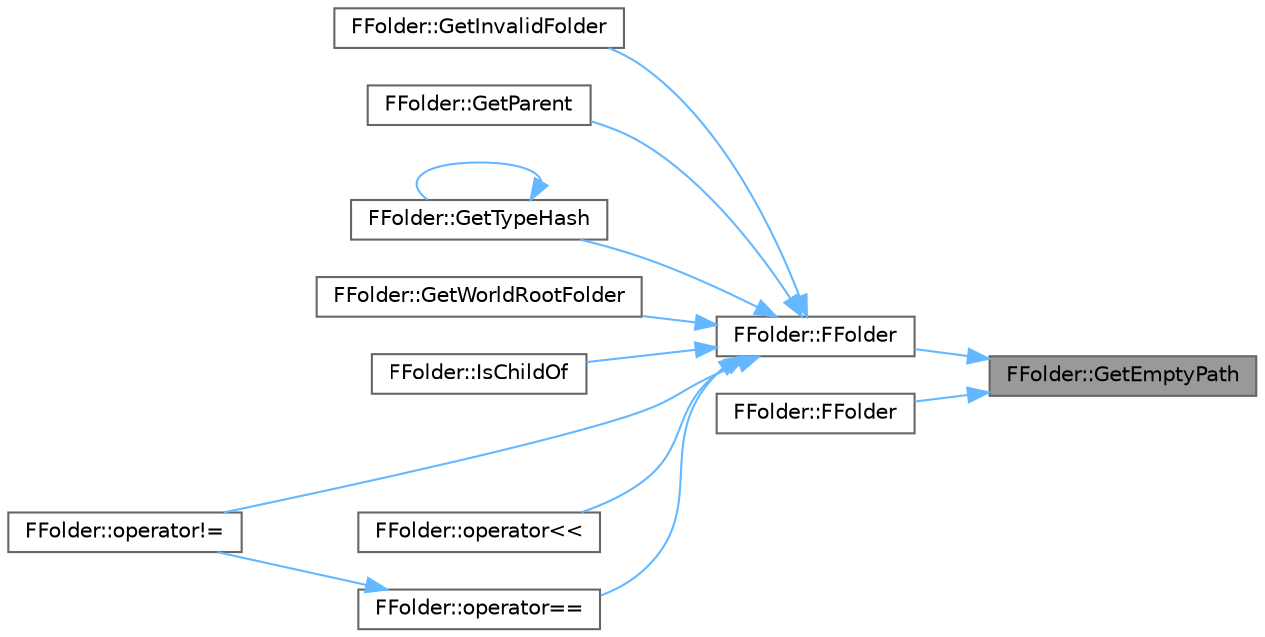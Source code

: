digraph "FFolder::GetEmptyPath"
{
 // INTERACTIVE_SVG=YES
 // LATEX_PDF_SIZE
  bgcolor="transparent";
  edge [fontname=Helvetica,fontsize=10,labelfontname=Helvetica,labelfontsize=10];
  node [fontname=Helvetica,fontsize=10,shape=box,height=0.2,width=0.4];
  rankdir="RL";
  Node1 [id="Node000001",label="FFolder::GetEmptyPath",height=0.2,width=0.4,color="gray40", fillcolor="grey60", style="filled", fontcolor="black",tooltip=" "];
  Node1 -> Node2 [id="edge1_Node000001_Node000002",dir="back",color="steelblue1",style="solid",tooltip=" "];
  Node2 [id="Node000002",label="FFolder::FFolder",height=0.2,width=0.4,color="grey40", fillcolor="white", style="filled",URL="$dc/d1d/structFFolder.html#a7139aa0d402977580a55c9a4623d6a9d",tooltip=" "];
  Node2 -> Node3 [id="edge2_Node000002_Node000003",dir="back",color="steelblue1",style="solid",tooltip=" "];
  Node3 [id="Node000003",label="FFolder::GetInvalidFolder",height=0.2,width=0.4,color="grey40", fillcolor="white", style="filled",URL="$dc/d1d/structFFolder.html#a9eea9d7b337a378fee125e0775253298",tooltip=" "];
  Node2 -> Node4 [id="edge3_Node000002_Node000004",dir="back",color="steelblue1",style="solid",tooltip=" "];
  Node4 [id="Node000004",label="FFolder::GetParent",height=0.2,width=0.4,color="grey40", fillcolor="white", style="filled",URL="$dc/d1d/structFFolder.html#a38d98f766ec533533f6d1d175960a2e1",tooltip=" "];
  Node2 -> Node5 [id="edge4_Node000002_Node000005",dir="back",color="steelblue1",style="solid",tooltip=" "];
  Node5 [id="Node000005",label="FFolder::GetTypeHash",height=0.2,width=0.4,color="grey40", fillcolor="white", style="filled",URL="$dc/d1d/structFFolder.html#a01332c7438cc9f712dbeaa1221c44298",tooltip=" "];
  Node5 -> Node5 [id="edge5_Node000005_Node000005",dir="back",color="steelblue1",style="solid",tooltip=" "];
  Node2 -> Node6 [id="edge6_Node000002_Node000006",dir="back",color="steelblue1",style="solid",tooltip=" "];
  Node6 [id="Node000006",label="FFolder::GetWorldRootFolder",height=0.2,width=0.4,color="grey40", fillcolor="white", style="filled",URL="$dc/d1d/structFFolder.html#ab5d1bbc9728e350b1230d6bb9e64f2e2",tooltip=" "];
  Node2 -> Node7 [id="edge7_Node000002_Node000007",dir="back",color="steelblue1",style="solid",tooltip=" "];
  Node7 [id="Node000007",label="FFolder::IsChildOf",height=0.2,width=0.4,color="grey40", fillcolor="white", style="filled",URL="$dc/d1d/structFFolder.html#a62c7f0e46569231c13ef35fa7f4d0dd9",tooltip=" "];
  Node2 -> Node8 [id="edge8_Node000002_Node000008",dir="back",color="steelblue1",style="solid",tooltip=" "];
  Node8 [id="Node000008",label="FFolder::operator!=",height=0.2,width=0.4,color="grey40", fillcolor="white", style="filled",URL="$dc/d1d/structFFolder.html#ab678001efa140d1fa6202ee485fbdf6c",tooltip=" "];
  Node2 -> Node9 [id="edge9_Node000002_Node000009",dir="back",color="steelblue1",style="solid",tooltip=" "];
  Node9 [id="Node000009",label="FFolder::operator\<\<",height=0.2,width=0.4,color="grey40", fillcolor="white", style="filled",URL="$dc/d1d/structFFolder.html#a236001fa20c29e9436fde48d5fc4b6e7",tooltip=" "];
  Node2 -> Node10 [id="edge10_Node000002_Node000010",dir="back",color="steelblue1",style="solid",tooltip=" "];
  Node10 [id="Node000010",label="FFolder::operator==",height=0.2,width=0.4,color="grey40", fillcolor="white", style="filled",URL="$dc/d1d/structFFolder.html#a25ace5733178b3e4da3d6cf2215b4cb3",tooltip=" "];
  Node10 -> Node8 [id="edge11_Node000010_Node000008",dir="back",color="steelblue1",style="solid",tooltip=" "];
  Node1 -> Node11 [id="edge12_Node000001_Node000011",dir="back",color="steelblue1",style="solid",tooltip=" "];
  Node11 [id="Node000011",label="FFolder::FFolder",height=0.2,width=0.4,color="grey40", fillcolor="white", style="filled",URL="$dc/d1d/structFFolder.html#a7ca8a957d4ba2a2d0b9fc6e81805f972",tooltip=" "];
}
